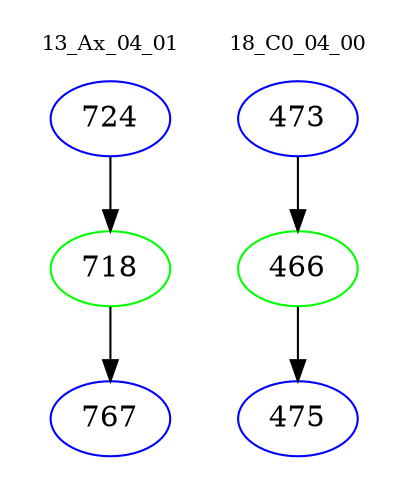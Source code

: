 digraph{
subgraph cluster_0 {
color = white
label = "13_Ax_04_01";
fontsize=10;
T0_724 [label="724", color="blue"]
T0_724 -> T0_718 [color="black"]
T0_718 [label="718", color="green"]
T0_718 -> T0_767 [color="black"]
T0_767 [label="767", color="blue"]
}
subgraph cluster_1 {
color = white
label = "18_C0_04_00";
fontsize=10;
T1_473 [label="473", color="blue"]
T1_473 -> T1_466 [color="black"]
T1_466 [label="466", color="green"]
T1_466 -> T1_475 [color="black"]
T1_475 [label="475", color="blue"]
}
}
